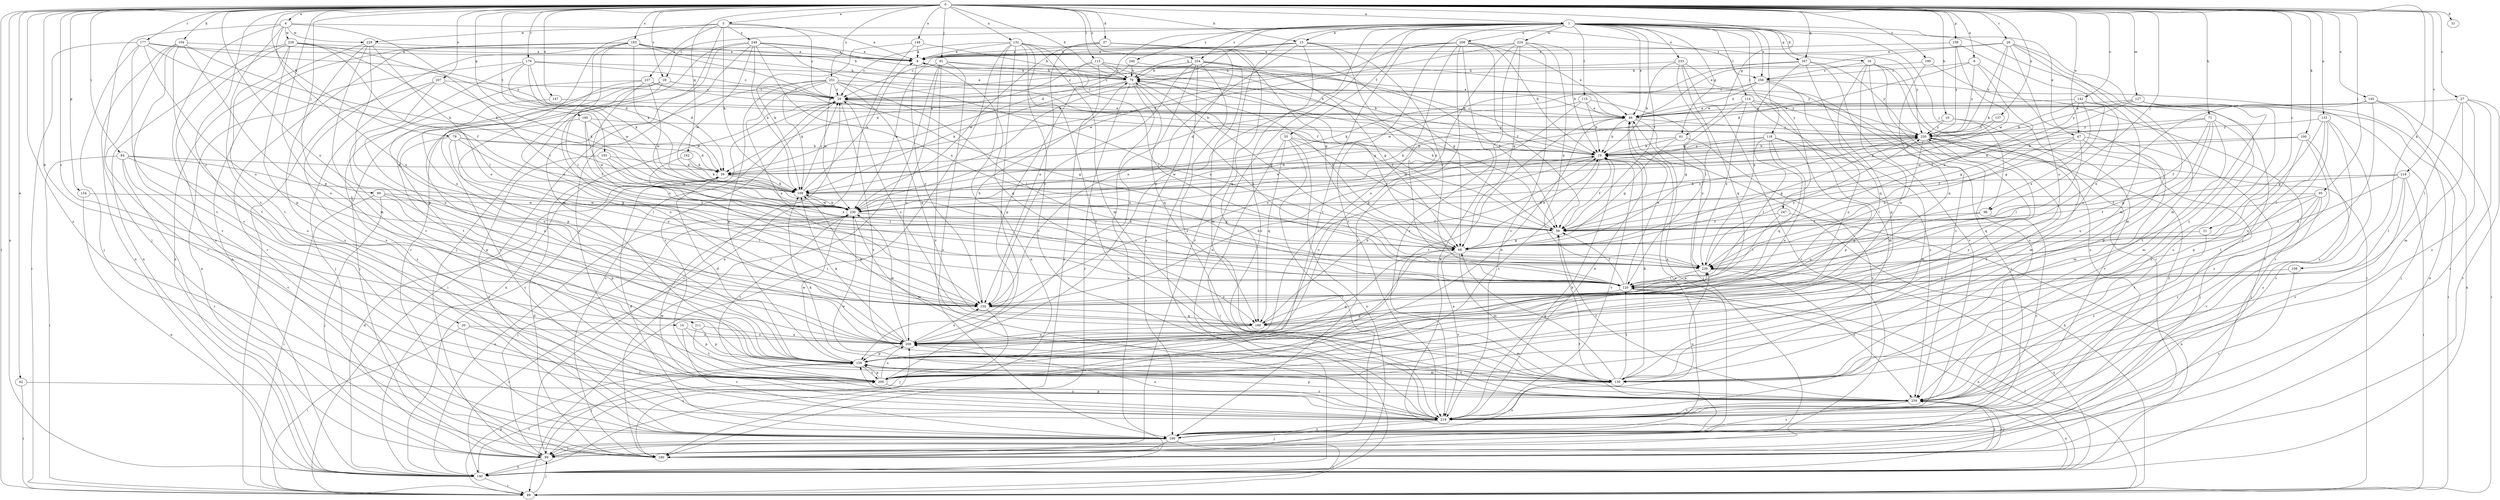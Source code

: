 strict digraph  {
0;
1;
3;
6;
8;
9;
10;
14;
15;
16;
19;
20;
21;
26;
27;
28;
29;
31;
37;
39;
42;
47;
49;
55;
59;
61;
68;
71;
78;
79;
84;
89;
90;
91;
95;
96;
99;
100;
104;
108;
109;
113;
114;
115;
118;
120;
127;
130;
132;
133;
137;
140;
142;
145;
147;
148;
150;
154;
158;
159;
160;
162;
167;
169;
177;
179;
180;
183;
190;
193;
199;
200;
207;
208;
209;
211;
218;
219;
224;
228;
229;
230;
233;
237;
239;
240;
247;
248;
250;
251;
254;
258;
259;
0 -> 1  [label=a];
0 -> 3  [label=a];
0 -> 6  [label=a];
0 -> 8  [label=a];
0 -> 10  [label=b];
0 -> 14  [label=b];
0 -> 15  [label=b];
0 -> 20  [label=c];
0 -> 21  [label=c];
0 -> 26  [label=c];
0 -> 27  [label=c];
0 -> 28  [label=c];
0 -> 31  [label=d];
0 -> 37  [label=d];
0 -> 42  [label=e];
0 -> 47  [label=e];
0 -> 61  [label=g];
0 -> 71  [label=h];
0 -> 78  [label=h];
0 -> 79  [label=h];
0 -> 84  [label=i];
0 -> 89  [label=i];
0 -> 90  [label=j];
0 -> 91  [label=j];
0 -> 95  [label=j];
0 -> 96  [label=j];
0 -> 100  [label=k];
0 -> 104  [label=k];
0 -> 108  [label=k];
0 -> 113  [label=l];
0 -> 127  [label=m];
0 -> 132  [label=n];
0 -> 133  [label=n];
0 -> 137  [label=n];
0 -> 140  [label=n];
0 -> 142  [label=o];
0 -> 145  [label=o];
0 -> 147  [label=o];
0 -> 148  [label=o];
0 -> 150  [label=o];
0 -> 154  [label=p];
0 -> 158  [label=p];
0 -> 159  [label=p];
0 -> 160  [label=q];
0 -> 162  [label=q];
0 -> 167  [label=q];
0 -> 177  [label=r];
0 -> 179  [label=r];
0 -> 183  [label=s];
0 -> 190  [label=s];
0 -> 193  [label=t];
0 -> 199  [label=t];
0 -> 207  [label=u];
0 -> 211  [label=v];
0 -> 218  [label=v];
0 -> 251  [label=z];
0 -> 254  [label=z];
1 -> 15  [label=b];
1 -> 16  [label=b];
1 -> 28  [label=c];
1 -> 39  [label=d];
1 -> 47  [label=e];
1 -> 49  [label=e];
1 -> 55  [label=f];
1 -> 59  [label=f];
1 -> 61  [label=g];
1 -> 96  [label=j];
1 -> 99  [label=j];
1 -> 109  [label=k];
1 -> 114  [label=l];
1 -> 115  [label=l];
1 -> 118  [label=l];
1 -> 140  [label=n];
1 -> 167  [label=q];
1 -> 180  [label=r];
1 -> 208  [label=u];
1 -> 209  [label=u];
1 -> 219  [label=v];
1 -> 224  [label=w];
1 -> 233  [label=x];
1 -> 240  [label=y];
1 -> 247  [label=y];
1 -> 254  [label=z];
1 -> 258  [label=z];
3 -> 9  [label=a];
3 -> 29  [label=c];
3 -> 109  [label=k];
3 -> 130  [label=m];
3 -> 209  [label=u];
3 -> 228  [label=w];
3 -> 237  [label=x];
3 -> 248  [label=y];
6 -> 99  [label=j];
6 -> 120  [label=l];
6 -> 150  [label=o];
6 -> 200  [label=t];
6 -> 219  [label=v];
6 -> 228  [label=w];
6 -> 229  [label=w];
6 -> 258  [label=z];
8 -> 39  [label=d];
8 -> 130  [label=m];
8 -> 239  [label=x];
8 -> 250  [label=y];
8 -> 258  [label=z];
9 -> 79  [label=h];
9 -> 150  [label=o];
9 -> 169  [label=q];
10 -> 109  [label=k];
10 -> 130  [label=m];
10 -> 219  [label=v];
10 -> 250  [label=y];
14 -> 159  [label=p];
14 -> 190  [label=s];
14 -> 209  [label=u];
15 -> 9  [label=a];
15 -> 29  [label=c];
15 -> 79  [label=h];
15 -> 120  [label=l];
15 -> 150  [label=o];
15 -> 219  [label=v];
15 -> 239  [label=x];
15 -> 250  [label=y];
16 -> 169  [label=q];
16 -> 180  [label=r];
16 -> 190  [label=s];
16 -> 209  [label=u];
16 -> 219  [label=v];
16 -> 258  [label=z];
16 -> 259  [label=z];
19 -> 39  [label=d];
19 -> 59  [label=f];
19 -> 200  [label=t];
19 -> 209  [label=u];
19 -> 219  [label=v];
19 -> 250  [label=y];
20 -> 89  [label=i];
20 -> 190  [label=s];
20 -> 209  [label=u];
20 -> 219  [label=v];
21 -> 68  [label=g];
21 -> 259  [label=z];
26 -> 9  [label=a];
26 -> 49  [label=e];
26 -> 109  [label=k];
26 -> 130  [label=m];
26 -> 150  [label=o];
26 -> 159  [label=p];
26 -> 250  [label=y];
26 -> 259  [label=z];
27 -> 49  [label=e];
27 -> 120  [label=l];
27 -> 130  [label=m];
27 -> 180  [label=r];
27 -> 190  [label=s];
27 -> 259  [label=z];
28 -> 19  [label=b];
28 -> 29  [label=c];
28 -> 99  [label=j];
28 -> 159  [label=p];
28 -> 209  [label=u];
28 -> 219  [label=v];
29 -> 49  [label=e];
29 -> 59  [label=f];
29 -> 68  [label=g];
29 -> 140  [label=n];
29 -> 200  [label=t];
29 -> 259  [label=z];
37 -> 9  [label=a];
37 -> 68  [label=g];
37 -> 150  [label=o];
37 -> 169  [label=q];
37 -> 190  [label=s];
37 -> 230  [label=w];
39 -> 109  [label=k];
39 -> 239  [label=x];
42 -> 89  [label=i];
42 -> 259  [label=z];
47 -> 19  [label=b];
47 -> 59  [label=f];
47 -> 99  [label=j];
47 -> 120  [label=l];
47 -> 130  [label=m];
47 -> 239  [label=x];
49 -> 9  [label=a];
49 -> 19  [label=b];
49 -> 29  [label=c];
49 -> 190  [label=s];
49 -> 200  [label=t];
49 -> 239  [label=x];
49 -> 250  [label=y];
55 -> 19  [label=b];
55 -> 59  [label=f];
55 -> 89  [label=i];
55 -> 140  [label=n];
55 -> 169  [label=q];
55 -> 180  [label=r];
59 -> 68  [label=g];
59 -> 79  [label=h];
59 -> 250  [label=y];
61 -> 19  [label=b];
61 -> 68  [label=g];
61 -> 219  [label=v];
61 -> 230  [label=w];
68 -> 19  [label=b];
68 -> 79  [label=h];
68 -> 130  [label=m];
68 -> 219  [label=v];
68 -> 239  [label=x];
71 -> 59  [label=f];
71 -> 130  [label=m];
71 -> 159  [label=p];
71 -> 209  [label=u];
71 -> 230  [label=w];
71 -> 250  [label=y];
71 -> 259  [label=z];
78 -> 19  [label=b];
78 -> 39  [label=d];
78 -> 120  [label=l];
78 -> 150  [label=o];
78 -> 159  [label=p];
78 -> 239  [label=x];
79 -> 29  [label=c];
79 -> 68  [label=g];
79 -> 109  [label=k];
79 -> 140  [label=n];
79 -> 169  [label=q];
79 -> 180  [label=r];
84 -> 39  [label=d];
84 -> 68  [label=g];
84 -> 89  [label=i];
84 -> 150  [label=o];
84 -> 180  [label=r];
84 -> 219  [label=v];
89 -> 19  [label=b];
89 -> 99  [label=j];
89 -> 120  [label=l];
89 -> 159  [label=p];
90 -> 89  [label=i];
90 -> 99  [label=j];
90 -> 120  [label=l];
90 -> 159  [label=p];
90 -> 230  [label=w];
91 -> 79  [label=h];
91 -> 180  [label=r];
91 -> 190  [label=s];
91 -> 209  [label=u];
91 -> 219  [label=v];
91 -> 230  [label=w];
91 -> 250  [label=y];
95 -> 59  [label=f];
95 -> 200  [label=t];
95 -> 219  [label=v];
95 -> 230  [label=w];
95 -> 239  [label=x];
95 -> 259  [label=z];
96 -> 59  [label=f];
96 -> 150  [label=o];
96 -> 219  [label=v];
99 -> 29  [label=c];
99 -> 59  [label=f];
99 -> 140  [label=n];
100 -> 19  [label=b];
100 -> 39  [label=d];
100 -> 159  [label=p];
100 -> 190  [label=s];
100 -> 259  [label=z];
104 -> 9  [label=a];
104 -> 109  [label=k];
104 -> 140  [label=n];
104 -> 180  [label=r];
104 -> 200  [label=t];
104 -> 209  [label=u];
104 -> 219  [label=v];
108 -> 120  [label=l];
108 -> 190  [label=s];
109 -> 9  [label=a];
109 -> 29  [label=c];
109 -> 68  [label=g];
109 -> 230  [label=w];
113 -> 19  [label=b];
113 -> 39  [label=d];
113 -> 59  [label=f];
113 -> 68  [label=g];
113 -> 79  [label=h];
113 -> 159  [label=p];
113 -> 180  [label=r];
114 -> 49  [label=e];
114 -> 68  [label=g];
114 -> 89  [label=i];
114 -> 130  [label=m];
114 -> 239  [label=x];
114 -> 259  [label=z];
115 -> 19  [label=b];
115 -> 39  [label=d];
115 -> 49  [label=e];
115 -> 99  [label=j];
115 -> 150  [label=o];
118 -> 19  [label=b];
118 -> 120  [label=l];
118 -> 130  [label=m];
118 -> 159  [label=p];
118 -> 169  [label=q];
118 -> 209  [label=u];
118 -> 230  [label=w];
120 -> 49  [label=e];
120 -> 59  [label=f];
120 -> 79  [label=h];
120 -> 140  [label=n];
120 -> 150  [label=o];
127 -> 49  [label=e];
127 -> 68  [label=g];
127 -> 99  [label=j];
127 -> 200  [label=t];
127 -> 250  [label=y];
127 -> 259  [label=z];
130 -> 19  [label=b];
130 -> 68  [label=g];
130 -> 109  [label=k];
130 -> 120  [label=l];
130 -> 190  [label=s];
132 -> 9  [label=a];
132 -> 29  [label=c];
132 -> 68  [label=g];
132 -> 89  [label=i];
132 -> 120  [label=l];
132 -> 130  [label=m];
132 -> 140  [label=n];
132 -> 200  [label=t];
132 -> 219  [label=v];
132 -> 259  [label=z];
133 -> 68  [label=g];
133 -> 120  [label=l];
133 -> 190  [label=s];
133 -> 200  [label=t];
133 -> 250  [label=y];
133 -> 259  [label=z];
137 -> 109  [label=k];
137 -> 250  [label=y];
140 -> 29  [label=c];
140 -> 39  [label=d];
140 -> 89  [label=i];
140 -> 200  [label=t];
140 -> 239  [label=x];
142 -> 19  [label=b];
142 -> 49  [label=e];
142 -> 59  [label=f];
142 -> 68  [label=g];
142 -> 150  [label=o];
142 -> 239  [label=x];
145 -> 49  [label=e];
145 -> 89  [label=i];
145 -> 140  [label=n];
145 -> 219  [label=v];
145 -> 239  [label=x];
147 -> 49  [label=e];
147 -> 209  [label=u];
148 -> 9  [label=a];
148 -> 79  [label=h];
148 -> 109  [label=k];
148 -> 140  [label=n];
150 -> 19  [label=b];
150 -> 79  [label=h];
150 -> 99  [label=j];
150 -> 169  [label=q];
154 -> 140  [label=n];
154 -> 230  [label=w];
158 -> 9  [label=a];
158 -> 130  [label=m];
158 -> 230  [label=w];
158 -> 250  [label=y];
159 -> 39  [label=d];
159 -> 68  [label=g];
159 -> 99  [label=j];
159 -> 130  [label=m];
159 -> 200  [label=t];
159 -> 230  [label=w];
159 -> 250  [label=y];
160 -> 39  [label=d];
160 -> 59  [label=f];
160 -> 209  [label=u];
160 -> 230  [label=w];
160 -> 250  [label=y];
162 -> 39  [label=d];
162 -> 109  [label=k];
162 -> 120  [label=l];
167 -> 79  [label=h];
167 -> 159  [label=p];
167 -> 219  [label=v];
167 -> 230  [label=w];
167 -> 239  [label=x];
167 -> 250  [label=y];
169 -> 19  [label=b];
169 -> 29  [label=c];
169 -> 109  [label=k];
169 -> 130  [label=m];
169 -> 209  [label=u];
177 -> 9  [label=a];
177 -> 59  [label=f];
177 -> 89  [label=i];
177 -> 99  [label=j];
177 -> 150  [label=o];
177 -> 200  [label=t];
177 -> 250  [label=y];
179 -> 29  [label=c];
179 -> 39  [label=d];
179 -> 79  [label=h];
179 -> 109  [label=k];
179 -> 140  [label=n];
179 -> 209  [label=u];
179 -> 230  [label=w];
180 -> 29  [label=c];
180 -> 39  [label=d];
180 -> 209  [label=u];
180 -> 259  [label=z];
183 -> 9  [label=a];
183 -> 29  [label=c];
183 -> 49  [label=e];
183 -> 79  [label=h];
183 -> 109  [label=k];
183 -> 120  [label=l];
183 -> 140  [label=n];
183 -> 150  [label=o];
183 -> 180  [label=r];
183 -> 190  [label=s];
190 -> 39  [label=d];
190 -> 49  [label=e];
190 -> 89  [label=i];
190 -> 99  [label=j];
190 -> 180  [label=r];
193 -> 39  [label=d];
193 -> 190  [label=s];
193 -> 230  [label=w];
193 -> 239  [label=x];
199 -> 79  [label=h];
199 -> 169  [label=q];
199 -> 180  [label=r];
200 -> 49  [label=e];
200 -> 68  [label=g];
200 -> 159  [label=p];
200 -> 209  [label=u];
200 -> 259  [label=z];
207 -> 29  [label=c];
207 -> 89  [label=i];
207 -> 99  [label=j];
207 -> 109  [label=k];
207 -> 200  [label=t];
208 -> 9  [label=a];
208 -> 19  [label=b];
208 -> 49  [label=e];
208 -> 59  [label=f];
208 -> 190  [label=s];
208 -> 200  [label=t];
208 -> 209  [label=u];
208 -> 219  [label=v];
208 -> 230  [label=w];
209 -> 109  [label=k];
209 -> 150  [label=o];
209 -> 159  [label=p];
209 -> 230  [label=w];
209 -> 239  [label=x];
211 -> 159  [label=p];
211 -> 200  [label=t];
211 -> 209  [label=u];
218 -> 59  [label=f];
218 -> 89  [label=i];
218 -> 109  [label=k];
218 -> 120  [label=l];
218 -> 219  [label=v];
218 -> 239  [label=x];
219 -> 19  [label=b];
219 -> 49  [label=e];
219 -> 99  [label=j];
219 -> 159  [label=p];
219 -> 190  [label=s];
219 -> 209  [label=u];
219 -> 230  [label=w];
219 -> 239  [label=x];
219 -> 250  [label=y];
224 -> 9  [label=a];
224 -> 19  [label=b];
224 -> 39  [label=d];
224 -> 68  [label=g];
224 -> 140  [label=n];
224 -> 159  [label=p];
224 -> 219  [label=v];
224 -> 239  [label=x];
228 -> 9  [label=a];
228 -> 130  [label=m];
228 -> 140  [label=n];
228 -> 150  [label=o];
228 -> 159  [label=p];
228 -> 190  [label=s];
229 -> 9  [label=a];
229 -> 39  [label=d];
229 -> 109  [label=k];
229 -> 120  [label=l];
229 -> 140  [label=n];
229 -> 159  [label=p];
229 -> 190  [label=s];
229 -> 200  [label=t];
230 -> 59  [label=f];
230 -> 99  [label=j];
230 -> 109  [label=k];
230 -> 130  [label=m];
230 -> 140  [label=n];
230 -> 200  [label=t];
233 -> 19  [label=b];
233 -> 79  [label=h];
233 -> 89  [label=i];
233 -> 120  [label=l];
233 -> 169  [label=q];
233 -> 180  [label=r];
237 -> 29  [label=c];
237 -> 49  [label=e];
237 -> 150  [label=o];
237 -> 190  [label=s];
237 -> 200  [label=t];
237 -> 230  [label=w];
239 -> 120  [label=l];
239 -> 250  [label=y];
239 -> 259  [label=z];
240 -> 19  [label=b];
240 -> 29  [label=c];
240 -> 79  [label=h];
247 -> 59  [label=f];
247 -> 120  [label=l];
247 -> 140  [label=n];
248 -> 9  [label=a];
248 -> 19  [label=b];
248 -> 59  [label=f];
248 -> 99  [label=j];
248 -> 109  [label=k];
248 -> 180  [label=r];
248 -> 219  [label=v];
248 -> 230  [label=w];
248 -> 239  [label=x];
250 -> 19  [label=b];
250 -> 68  [label=g];
250 -> 99  [label=j];
250 -> 120  [label=l];
250 -> 169  [label=q];
250 -> 200  [label=t];
250 -> 230  [label=w];
251 -> 29  [label=c];
251 -> 89  [label=i];
251 -> 109  [label=k];
251 -> 120  [label=l];
251 -> 150  [label=o];
251 -> 159  [label=p];
251 -> 169  [label=q];
251 -> 230  [label=w];
251 -> 239  [label=x];
251 -> 250  [label=y];
254 -> 29  [label=c];
254 -> 59  [label=f];
254 -> 68  [label=g];
254 -> 79  [label=h];
254 -> 130  [label=m];
254 -> 150  [label=o];
254 -> 209  [label=u];
254 -> 219  [label=v];
254 -> 259  [label=z];
258 -> 29  [label=c];
258 -> 49  [label=e];
258 -> 99  [label=j];
258 -> 109  [label=k];
258 -> 140  [label=n];
258 -> 209  [label=u];
259 -> 59  [label=f];
259 -> 140  [label=n];
259 -> 159  [label=p];
259 -> 180  [label=r];
259 -> 190  [label=s];
259 -> 209  [label=u];
259 -> 219  [label=v];
259 -> 230  [label=w];
}
